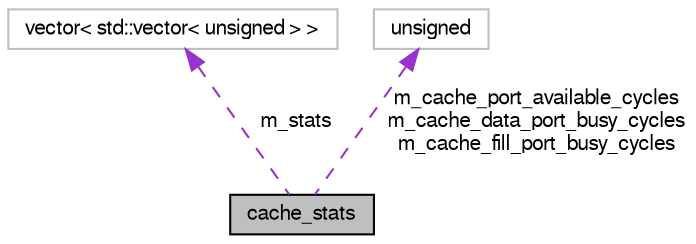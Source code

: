 digraph G
{
  bgcolor="transparent";
  edge [fontname="FreeSans",fontsize="10",labelfontname="FreeSans",labelfontsize="10"];
  node [fontname="FreeSans",fontsize="10",shape=record];
  Node1 [label="cache_stats",height=0.2,width=0.4,color="black", fillcolor="grey75", style="filled" fontcolor="black"];
  Node2 -> Node1 [dir=back,color="darkorchid3",fontsize="10",style="dashed",label="m_stats",fontname="FreeSans"];
  Node2 [label="vector\< std::vector\< unsigned \> \>",height=0.2,width=0.4,color="grey75"];
  Node3 -> Node1 [dir=back,color="darkorchid3",fontsize="10",style="dashed",label="m_cache_port_available_cycles\nm_cache_data_port_busy_cycles\nm_cache_fill_port_busy_cycles",fontname="FreeSans"];
  Node3 [label="unsigned",height=0.2,width=0.4,color="grey75"];
}
